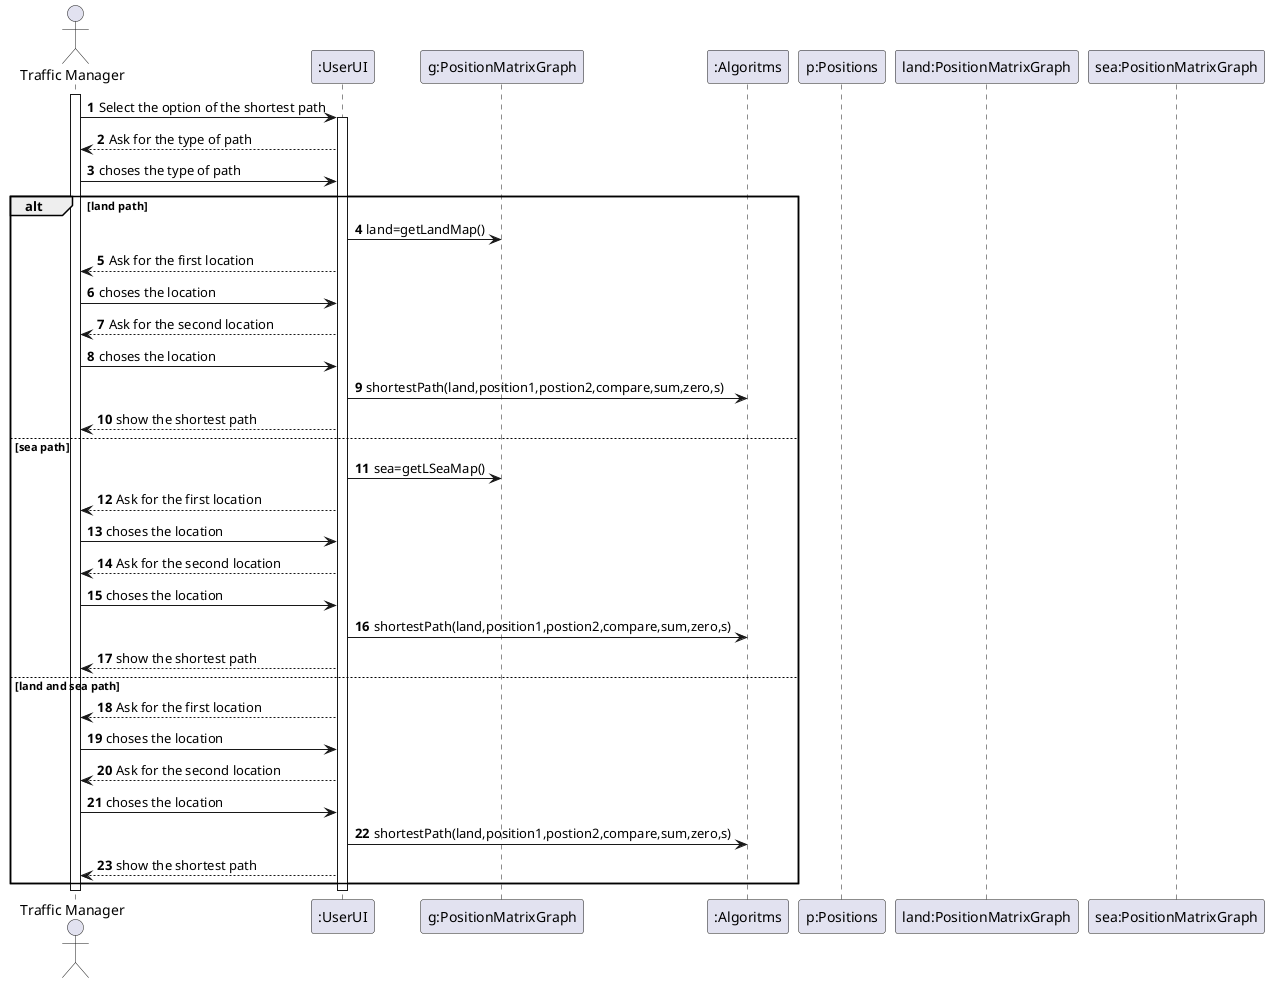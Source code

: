 @startuml
'https://plantuml.com/sequence-diagram

autonumber
actor "Traffic Manager" as traf


participant ":UserUI" as userui
participant "g:PositionMatrixGraph" as g
participant ":Algoritms" as al
participant "p:Positions" as p
participant "land:PositionMatrixGraph" as l
participant "sea:PositionMatrixGraph" as s

activate traf


traf -> userui : Select the option of the shortest path
activate userui
userui --> traf : Ask for the type of path

traf -> userui : choses the type of path

alt land path
userui -> g :land=getLandMap()
userui --> traf : Ask for the first location
traf -> userui : choses the location

userui --> traf : Ask for the second location
traf -> userui : choses the location

userui -> al : shortestPath(land,position1,postion2,compare,sum,zero,s)
userui --> traf : show the shortest path

else sea path
userui -> g :sea=getLSeaMap()
userui --> traf : Ask for the first location
traf -> userui : choses the location

userui --> traf : Ask for the second location
traf -> userui : choses the location

userui -> al : shortestPath(land,position1,postion2,compare,sum,zero,s)
userui --> traf : show the shortest path

else land and sea path
userui --> traf : Ask for the first location
traf -> userui : choses the location

userui --> traf : Ask for the second location
traf -> userui : choses the location

userui -> al : shortestPath(land,position1,postion2,compare,sum,zero,s)
userui --> traf : show the shortest path

end
deactivate userui
deactivate traf
@enduml